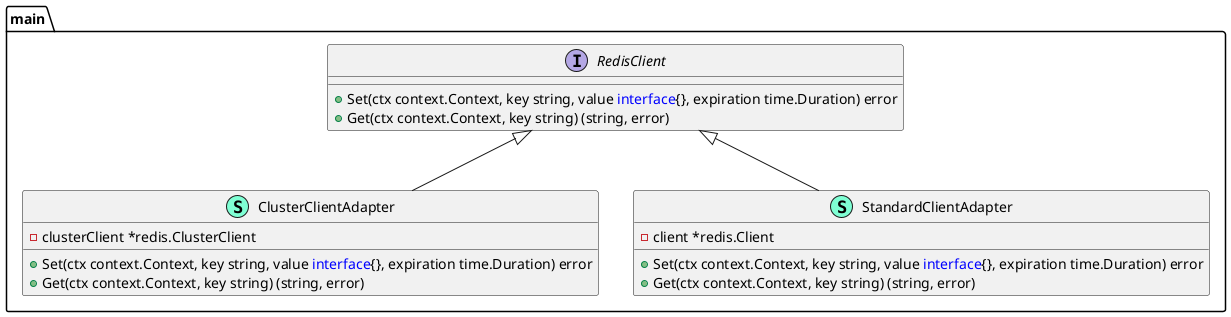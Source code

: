 @startuml
namespace main {
    class ClusterClientAdapter << (S,Aquamarine) >> {
        - clusterClient *redis.ClusterClient

        + Set(ctx context.Context, key string, value <font color=blue>interface</font>{}, expiration time.Duration) error
        + Get(ctx context.Context, key string) (string, error)

    }
    interface RedisClient  {
        + Set(ctx context.Context, key string, value <font color=blue>interface</font>{}, expiration time.Duration) error
        + Get(ctx context.Context, key string) (string, error)

    }
    class StandardClientAdapter << (S,Aquamarine) >> {
        - client *redis.Client

        + Set(ctx context.Context, key string, value <font color=blue>interface</font>{}, expiration time.Duration) error
        + Get(ctx context.Context, key string) (string, error)

    }
}

"main.RedisClient" <|-- "main.ClusterClientAdapter"
"main.RedisClient" <|-- "main.StandardClientAdapter"

@enduml
